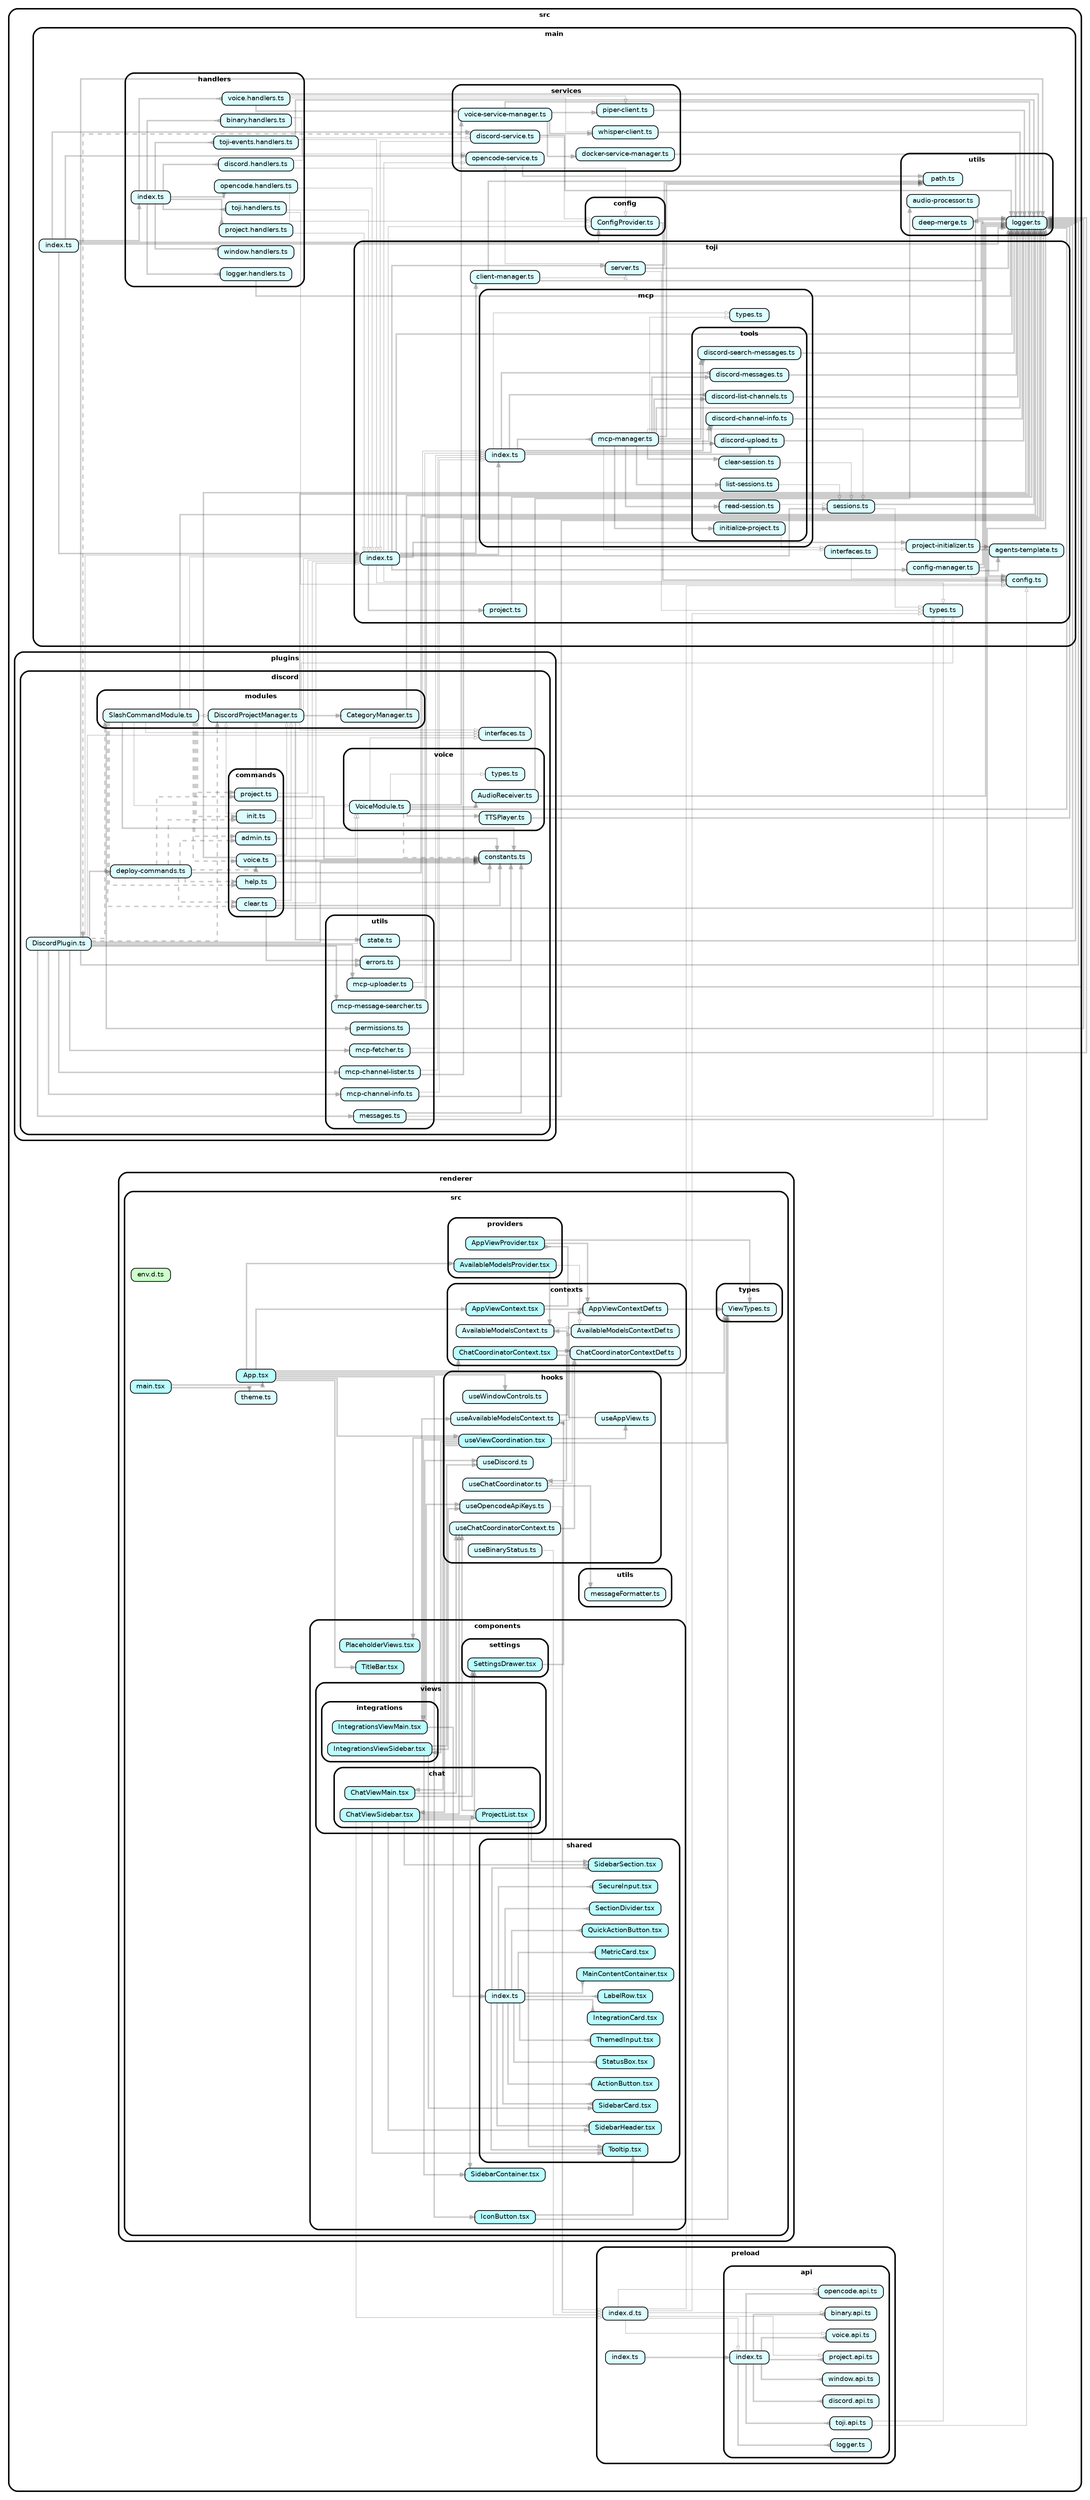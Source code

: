 strict digraph "dependency-cruiser output"{
    rankdir="LR" splines="ortho" overlap="false" nodesep="0.16" ranksep="0.18" fontname="Helvetica-bold" fontsize="9" style="rounded,bold,filled" fillcolor="#ffffff" compound="true"
    node [shape="box" style="rounded, filled" height="0.2" color="black" fillcolor="#ffffcc" fontcolor="black" fontname="Helvetica" fontsize="9"]
    edge [arrowhead="normal" arrowsize="0.6" penwidth="2.0" color="#00000033" fontname="Helvetica" fontsize="9"]

    subgraph "cluster_src" {label="src" subgraph "cluster_src/main" {label="main" subgraph "cluster_src/main/config" {label="config" "src/main/config/ConfigProvider.ts" [label=<ConfigProvider.ts> tooltip="ConfigProvider.ts" URL="src/main/config/ConfigProvider.ts" fillcolor="#ddfeff"] } } }
    "src/main/config/ConfigProvider.ts" -> "src/main/toji/config.ts"
    subgraph "cluster_src" {label="src" subgraph "cluster_src/main" {label="main" subgraph "cluster_src/main/handlers" {label="handlers" "src/main/handlers/binary.handlers.ts" [label=<binary.handlers.ts> tooltip="binary.handlers.ts" URL="src/main/handlers/binary.handlers.ts" fillcolor="#ddfeff"] } } }
    "src/main/handlers/binary.handlers.ts" -> "src/main/services/opencode-service.ts" [arrowhead="onormal" penwidth="1.0"]
    subgraph "cluster_src" {label="src" subgraph "cluster_src/main" {label="main" subgraph "cluster_src/main/handlers" {label="handlers" "src/main/handlers/discord.handlers.ts" [label=<discord.handlers.ts> tooltip="discord.handlers.ts" URL="src/main/handlers/discord.handlers.ts" fillcolor="#ddfeff"] } } }
    "src/main/handlers/discord.handlers.ts" -> "src/main/config/ConfigProvider.ts" [arrowhead="onormal" penwidth="1.0"]
    "src/main/handlers/discord.handlers.ts" -> "src/main/services/discord-service.ts" [arrowhead="onormal" penwidth="1.0"]
    subgraph "cluster_src" {label="src" subgraph "cluster_src/main" {label="main" subgraph "cluster_src/main/handlers" {label="handlers" "src/main/handlers/index.ts" [label=<index.ts> tooltip="index.ts" URL="src/main/handlers/index.ts" fillcolor="#ddfeff"] } } }
    "src/main/handlers/index.ts" -> "src/main/handlers/binary.handlers.ts" [arrowhead="inv"]
    "src/main/handlers/index.ts" -> "src/main/handlers/discord.handlers.ts" [arrowhead="inv"]
    "src/main/handlers/index.ts" -> "src/main/handlers/logger.handlers.ts" [arrowhead="inv"]
    "src/main/handlers/index.ts" -> "src/main/handlers/opencode.handlers.ts" [arrowhead="inv"]
    "src/main/handlers/index.ts" -> "src/main/handlers/project.handlers.ts" [arrowhead="inv"]
    "src/main/handlers/index.ts" -> "src/main/handlers/toji-events.handlers.ts" [arrowhead="inv"]
    "src/main/handlers/index.ts" -> "src/main/handlers/toji.handlers.ts" [arrowhead="inv"]
    "src/main/handlers/index.ts" -> "src/main/handlers/voice.handlers.ts" [arrowhead="inv"]
    "src/main/handlers/index.ts" -> "src/main/handlers/window.handlers.ts" [arrowhead="inv"]
    subgraph "cluster_src" {label="src" subgraph "cluster_src/main" {label="main" subgraph "cluster_src/main/handlers" {label="handlers" "src/main/handlers/logger.handlers.ts" [label=<logger.handlers.ts> tooltip="logger.handlers.ts" URL="src/main/handlers/logger.handlers.ts" fillcolor="#ddfeff"] } } }
    "src/main/handlers/logger.handlers.ts" -> "src/main/utils/logger.ts"
    subgraph "cluster_src" {label="src" subgraph "cluster_src/main" {label="main" subgraph "cluster_src/main/handlers" {label="handlers" "src/main/handlers/opencode.handlers.ts" [label=<opencode.handlers.ts> tooltip="opencode.handlers.ts" URL="src/main/handlers/opencode.handlers.ts" fillcolor="#ddfeff"] } } }
    "src/main/handlers/opencode.handlers.ts" -> "src/main/config/ConfigProvider.ts" [arrowhead="onormal" penwidth="1.0"]
    "src/main/handlers/opencode.handlers.ts" -> "src/main/toji/index.ts" [arrowhead="onormal" penwidth="1.0"]
    subgraph "cluster_src" {label="src" subgraph "cluster_src/main" {label="main" subgraph "cluster_src/main/handlers" {label="handlers" "src/main/handlers/project.handlers.ts" [label=<project.handlers.ts> tooltip="project.handlers.ts" URL="src/main/handlers/project.handlers.ts" fillcolor="#ddfeff"] } } }
    "src/main/handlers/project.handlers.ts" -> "src/main/toji/index.ts" [arrowhead="onormal" penwidth="1.0"]
    subgraph "cluster_src" {label="src" subgraph "cluster_src/main" {label="main" subgraph "cluster_src/main/handlers" {label="handlers" "src/main/handlers/toji-events.handlers.ts" [label=<toji-events.handlers.ts> tooltip="toji-events.handlers.ts" URL="src/main/handlers/toji-events.handlers.ts" fillcolor="#ddfeff"] } } }
    "src/main/handlers/toji-events.handlers.ts" -> "src/main/toji/index.ts" [arrowhead="onormal" penwidth="1.0"]
    "src/main/handlers/toji-events.handlers.ts" -> "src/main/utils/logger.ts"
    subgraph "cluster_src" {label="src" subgraph "cluster_src/main" {label="main" subgraph "cluster_src/main/handlers" {label="handlers" "src/main/handlers/toji.handlers.ts" [label=<toji.handlers.ts> tooltip="toji.handlers.ts" URL="src/main/handlers/toji.handlers.ts" fillcolor="#ddfeff"] } } }
    "src/main/handlers/toji.handlers.ts" -> "src/main/toji/index.ts" [arrowhead="onormal" penwidth="1.0"]
    "src/main/handlers/toji.handlers.ts" -> "src/main/toji/config.ts" [arrowhead="onormal" penwidth="1.0"]
    subgraph "cluster_src" {label="src" subgraph "cluster_src/main" {label="main" subgraph "cluster_src/main/handlers" {label="handlers" "src/main/handlers/voice.handlers.ts" [label=<voice.handlers.ts> tooltip="voice.handlers.ts" URL="src/main/handlers/voice.handlers.ts" fillcolor="#ddfeff"] } } }
    "src/main/handlers/voice.handlers.ts" -> "src/main/services/piper-client.ts" [arrowhead="onormal" penwidth="1.0"]
    "src/main/handlers/voice.handlers.ts" -> "src/main/services/voice-service-manager.ts"
    "src/main/handlers/voice.handlers.ts" -> "src/main/services/whisper-client.ts" [arrowhead="onormal" penwidth="1.0"]
    "src/main/handlers/voice.handlers.ts" -> "src/main/utils/logger.ts"
    subgraph "cluster_src" {label="src" subgraph "cluster_src/main" {label="main" subgraph "cluster_src/main/handlers" {label="handlers" "src/main/handlers/window.handlers.ts" [label=<window.handlers.ts> tooltip="window.handlers.ts" URL="src/main/handlers/window.handlers.ts" fillcolor="#ddfeff"] } } }
    subgraph "cluster_src" {label="src" subgraph "cluster_src/main" {label="main" "src/main/index.ts" [label=<index.ts> tooltip="index.ts" URL="src/main/index.ts" fillcolor="#ddfeff"] } }
    "src/main/index.ts" -> "src/main/config/ConfigProvider.ts"
    "src/main/index.ts" -> "src/main/handlers/index.ts"
    "src/main/index.ts" -> "src/main/services/discord-service.ts"
    "src/main/index.ts" -> "src/main/services/opencode-service.ts"
    "src/main/index.ts" -> "src/main/toji/index.ts"
    "src/main/index.ts" -> "src/main/utils/logger.ts"
    subgraph "cluster_src" {label="src" subgraph "cluster_src/main" {label="main" subgraph "cluster_src/main/services" {label="services" "src/main/services/discord-service.ts" [label=<discord-service.ts> tooltip="discord-service.ts" URL="src/main/services/discord-service.ts" fillcolor="#ddfeff"] } } }
    "src/main/services/discord-service.ts" -> "src/plugins/discord/DiscordPlugin.ts" [style="dashed"]
    "src/main/services/discord-service.ts" -> "src/main/config/ConfigProvider.ts" [arrowhead="onormal" penwidth="1.0"]
    "src/main/services/discord-service.ts" -> "src/main/toji/index.ts" [arrowhead="onormal" penwidth="1.0"]
    "src/main/services/discord-service.ts" -> "src/main/utils/logger.ts"
    subgraph "cluster_src" {label="src" subgraph "cluster_src/main" {label="main" subgraph "cluster_src/main/services" {label="services" "src/main/services/docker-service-manager.ts" [label=<docker-service-manager.ts> tooltip="docker-service-manager.ts" URL="src/main/services/docker-service-manager.ts" fillcolor="#ddfeff"] } } }
    "src/main/services/docker-service-manager.ts" -> "src/main/utils/logger.ts"
    subgraph "cluster_src" {label="src" subgraph "cluster_src/main" {label="main" subgraph "cluster_src/main/services" {label="services" "src/main/services/opencode-service.ts" [label=<opencode-service.ts> tooltip="opencode-service.ts" URL="src/main/services/opencode-service.ts" fillcolor="#ddfeff"] } } }
    "src/main/services/opencode-service.ts" -> "src/main/utils/path.ts"
    subgraph "cluster_src" {label="src" subgraph "cluster_src/main" {label="main" subgraph "cluster_src/main/services" {label="services" "src/main/services/piper-client.ts" [label=<piper-client.ts> tooltip="piper-client.ts" URL="src/main/services/piper-client.ts" fillcolor="#ddfeff"] } } }
    "src/main/services/piper-client.ts" -> "src/main/utils/logger.ts"
    subgraph "cluster_src" {label="src" subgraph "cluster_src/main" {label="main" subgraph "cluster_src/main/services" {label="services" "src/main/services/voice-service-manager.ts" [label=<voice-service-manager.ts> tooltip="voice-service-manager.ts" URL="src/main/services/voice-service-manager.ts" fillcolor="#ddfeff"] } } }
    "src/main/services/voice-service-manager.ts" -> "src/main/utils/logger.ts"
    "src/main/services/voice-service-manager.ts" -> "src/main/services/docker-service-manager.ts"
    "src/main/services/voice-service-manager.ts" -> "src/main/services/piper-client.ts"
    "src/main/services/voice-service-manager.ts" -> "src/main/services/whisper-client.ts"
    subgraph "cluster_src" {label="src" subgraph "cluster_src/main" {label="main" subgraph "cluster_src/main/services" {label="services" "src/main/services/whisper-client.ts" [label=<whisper-client.ts> tooltip="whisper-client.ts" URL="src/main/services/whisper-client.ts" fillcolor="#ddfeff"] } } }
    "src/main/services/whisper-client.ts" -> "src/main/utils/logger.ts"
    subgraph "cluster_src" {label="src" subgraph "cluster_src/main" {label="main" subgraph "cluster_src/main/toji" {label="toji" "src/main/toji/agents-template.ts" [label=<agents-template.ts> tooltip="agents-template.ts" URL="src/main/toji/agents-template.ts" fillcolor="#ddfeff"] } } }
    subgraph "cluster_src" {label="src" subgraph "cluster_src/main" {label="main" subgraph "cluster_src/main/toji" {label="toji" "src/main/toji/client-manager.ts" [label=<client-manager.ts> tooltip="client-manager.ts" URL="src/main/toji/client-manager.ts" fillcolor="#ddfeff"] } } }
    "src/main/toji/client-manager.ts" -> "src/main/utils/logger.ts"
    "src/main/toji/client-manager.ts" -> "src/main/utils/path.ts"
    "src/main/toji/client-manager.ts" -> "src/main/toji/server.ts" [arrowhead="onormal" penwidth="1.0"]
    subgraph "cluster_src" {label="src" subgraph "cluster_src/main" {label="main" subgraph "cluster_src/main/toji" {label="toji" "src/main/toji/config-manager.ts" [label=<config-manager.ts> tooltip="config-manager.ts" URL="src/main/toji/config-manager.ts" fillcolor="#ddfeff"] } } }
    "src/main/toji/config-manager.ts" -> "src/main/utils/deep-merge.ts"
    "src/main/toji/config-manager.ts" -> "src/main/utils/logger.ts"
    "src/main/toji/config-manager.ts" -> "src/main/toji/agents-template.ts"
    "src/main/toji/config-manager.ts" -> "src/main/toji/config.ts" [arrowhead="onormal" penwidth="1.0"]
    subgraph "cluster_src" {label="src" subgraph "cluster_src/main" {label="main" subgraph "cluster_src/main/toji" {label="toji" "src/main/toji/config.ts" [label=<config.ts> tooltip="config.ts" URL="src/main/toji/config.ts" fillcolor="#ddfeff"] } } }
    subgraph "cluster_src" {label="src" subgraph "cluster_src/main" {label="main" subgraph "cluster_src/main/toji" {label="toji" "src/main/toji/index.ts" [label=<index.ts> tooltip="index.ts" URL="src/main/toji/index.ts" fillcolor="#ddfeff"] } } }
    "src/main/toji/index.ts" -> "src/main/config/ConfigProvider.ts" [arrowhead="onormal" penwidth="1.0"]
    "src/main/toji/index.ts" -> "src/main/services/opencode-service.ts" [arrowhead="onormal" penwidth="1.0"]
    "src/main/toji/index.ts" -> "src/main/utils/logger.ts"
    "src/main/toji/index.ts" -> "src/main/toji/client-manager.ts"
    "src/main/toji/index.ts" -> "src/main/toji/config.ts" [arrowhead="onormal" penwidth="1.0"]
    "src/main/toji/index.ts" -> "src/main/toji/config-manager.ts"
    "src/main/toji/index.ts" -> "src/main/toji/mcp/index.ts"
    "src/main/toji/index.ts" -> "src/main/toji/project.ts"
    "src/main/toji/index.ts" -> "src/main/toji/project-initializer.ts"
    "src/main/toji/index.ts" -> "src/main/toji/server.ts"
    "src/main/toji/index.ts" -> "src/main/toji/sessions.ts"
    "src/main/toji/index.ts" -> "src/main/toji/types.ts" [arrowhead="onormal" penwidth="1.0"]
    subgraph "cluster_src" {label="src" subgraph "cluster_src/main" {label="main" subgraph "cluster_src/main/toji" {label="toji" "src/main/toji/interfaces.ts" [label=<interfaces.ts> tooltip="interfaces.ts" URL="src/main/toji/interfaces.ts" fillcolor="#ddfeff"] } } }
    "src/main/toji/interfaces.ts" -> "src/main/toji/config.ts" [arrowhead="onormal" penwidth="1.0"]
    "src/main/toji/interfaces.ts" -> "src/main/toji/project-initializer.ts" [arrowhead="onormal" penwidth="1.0"]
    subgraph "cluster_src" {label="src" subgraph "cluster_src/main" {label="main" subgraph "cluster_src/main/toji" {label="toji" subgraph "cluster_src/main/toji/mcp" {label="mcp" "src/main/toji/mcp/index.ts" [label=<index.ts> tooltip="index.ts" URL="src/main/toji/mcp/index.ts" fillcolor="#ddfeff"] } } } }
    "src/main/toji/mcp/index.ts" -> "src/main/toji/mcp/mcp-manager.ts" [arrowhead="inv"]
    "src/main/toji/mcp/index.ts" -> "src/main/toji/mcp/tools/discord-channel-info.ts" [arrowhead="inv"]
    "src/main/toji/mcp/index.ts" -> "src/main/toji/mcp/tools/discord-list-channels.ts" [arrowhead="inv"]
    "src/main/toji/mcp/index.ts" -> "src/main/toji/mcp/tools/discord-messages.ts" [arrowhead="inv"]
    "src/main/toji/mcp/index.ts" -> "src/main/toji/mcp/tools/discord-search-messages.ts" [arrowhead="inv"]
    "src/main/toji/mcp/index.ts" -> "src/main/toji/mcp/tools/discord-upload.ts" [arrowhead="inv"]
    "src/main/toji/mcp/index.ts" -> "src/main/toji/mcp/types.ts" [arrowhead="onormal" penwidth="1.0"]
    subgraph "cluster_src" {label="src" subgraph "cluster_src/main" {label="main" subgraph "cluster_src/main/toji" {label="toji" subgraph "cluster_src/main/toji/mcp" {label="mcp" "src/main/toji/mcp/mcp-manager.ts" [label=<mcp-manager.ts> tooltip="mcp-manager.ts" URL="src/main/toji/mcp/mcp-manager.ts" fillcolor="#ddfeff"] } } } }
    "src/main/toji/mcp/mcp-manager.ts" -> "src/main/utils/logger.ts"
    "src/main/toji/mcp/mcp-manager.ts" -> "src/main/utils/path.ts"
    "src/main/toji/mcp/mcp-manager.ts" -> "src/main/toji/interfaces.ts" [arrowhead="onormal" penwidth="1.0"]
    "src/main/toji/mcp/mcp-manager.ts" -> "src/main/toji/sessions.ts" [arrowhead="onormal" penwidth="1.0"]
    "src/main/toji/mcp/mcp-manager.ts" -> "src/main/toji/mcp/tools/clear-session.ts"
    "src/main/toji/mcp/mcp-manager.ts" -> "src/main/toji/mcp/tools/discord-channel-info.ts"
    "src/main/toji/mcp/mcp-manager.ts" -> "src/main/toji/mcp/tools/discord-list-channels.ts"
    "src/main/toji/mcp/mcp-manager.ts" -> "src/main/toji/mcp/tools/discord-messages.ts"
    "src/main/toji/mcp/mcp-manager.ts" -> "src/main/toji/mcp/tools/discord-search-messages.ts"
    "src/main/toji/mcp/mcp-manager.ts" -> "src/main/toji/mcp/tools/discord-upload.ts"
    "src/main/toji/mcp/mcp-manager.ts" -> "src/main/toji/mcp/tools/initialize-project.ts"
    "src/main/toji/mcp/mcp-manager.ts" -> "src/main/toji/mcp/tools/list-sessions.ts"
    "src/main/toji/mcp/mcp-manager.ts" -> "src/main/toji/mcp/tools/read-session.ts"
    "src/main/toji/mcp/mcp-manager.ts" -> "src/main/toji/mcp/types.ts" [arrowhead="onormal" penwidth="1.0"]
    subgraph "cluster_src" {label="src" subgraph "cluster_src/main" {label="main" subgraph "cluster_src/main/toji" {label="toji" subgraph "cluster_src/main/toji/mcp" {label="mcp" subgraph "cluster_src/main/toji/mcp/tools" {label="tools" "src/main/toji/mcp/tools/clear-session.ts" [label=<clear-session.ts> tooltip="clear-session.ts" URL="src/main/toji/mcp/tools/clear-session.ts" fillcolor="#ddfeff"] } } } } }
    "src/main/toji/mcp/tools/clear-session.ts" -> "src/main/toji/sessions.ts" [arrowhead="onormal" penwidth="1.0"]
    subgraph "cluster_src" {label="src" subgraph "cluster_src/main" {label="main" subgraph "cluster_src/main/toji" {label="toji" subgraph "cluster_src/main/toji/mcp" {label="mcp" subgraph "cluster_src/main/toji/mcp/tools" {label="tools" "src/main/toji/mcp/tools/discord-channel-info.ts" [label=<discord-channel-info.ts> tooltip="discord-channel-info.ts" URL="src/main/toji/mcp/tools/discord-channel-info.ts" fillcolor="#ddfeff"] } } } } }
    "src/main/toji/mcp/tools/discord-channel-info.ts" -> "src/main/utils/logger.ts"
    subgraph "cluster_src" {label="src" subgraph "cluster_src/main" {label="main" subgraph "cluster_src/main/toji" {label="toji" subgraph "cluster_src/main/toji/mcp" {label="mcp" subgraph "cluster_src/main/toji/mcp/tools" {label="tools" "src/main/toji/mcp/tools/discord-list-channels.ts" [label=<discord-list-channels.ts> tooltip="discord-list-channels.ts" URL="src/main/toji/mcp/tools/discord-list-channels.ts" fillcolor="#ddfeff"] } } } } }
    "src/main/toji/mcp/tools/discord-list-channels.ts" -> "src/main/utils/logger.ts"
    subgraph "cluster_src" {label="src" subgraph "cluster_src/main" {label="main" subgraph "cluster_src/main/toji" {label="toji" subgraph "cluster_src/main/toji/mcp" {label="mcp" subgraph "cluster_src/main/toji/mcp/tools" {label="tools" "src/main/toji/mcp/tools/discord-messages.ts" [label=<discord-messages.ts> tooltip="discord-messages.ts" URL="src/main/toji/mcp/tools/discord-messages.ts" fillcolor="#ddfeff"] } } } } }
    "src/main/toji/mcp/tools/discord-messages.ts" -> "src/main/utils/logger.ts"
    subgraph "cluster_src" {label="src" subgraph "cluster_src/main" {label="main" subgraph "cluster_src/main/toji" {label="toji" subgraph "cluster_src/main/toji/mcp" {label="mcp" subgraph "cluster_src/main/toji/mcp/tools" {label="tools" "src/main/toji/mcp/tools/discord-search-messages.ts" [label=<discord-search-messages.ts> tooltip="discord-search-messages.ts" URL="src/main/toji/mcp/tools/discord-search-messages.ts" fillcolor="#ddfeff"] } } } } }
    "src/main/toji/mcp/tools/discord-search-messages.ts" -> "src/main/utils/logger.ts"
    subgraph "cluster_src" {label="src" subgraph "cluster_src/main" {label="main" subgraph "cluster_src/main/toji" {label="toji" subgraph "cluster_src/main/toji/mcp" {label="mcp" subgraph "cluster_src/main/toji/mcp/tools" {label="tools" "src/main/toji/mcp/tools/discord-upload.ts" [label=<discord-upload.ts> tooltip="discord-upload.ts" URL="src/main/toji/mcp/tools/discord-upload.ts" fillcolor="#ddfeff"] } } } } }
    "src/main/toji/mcp/tools/discord-upload.ts" -> "src/main/utils/logger.ts"
    subgraph "cluster_src" {label="src" subgraph "cluster_src/main" {label="main" subgraph "cluster_src/main/toji" {label="toji" subgraph "cluster_src/main/toji/mcp" {label="mcp" subgraph "cluster_src/main/toji/mcp/tools" {label="tools" "src/main/toji/mcp/tools/initialize-project.ts" [label=<initialize-project.ts> tooltip="initialize-project.ts" URL="src/main/toji/mcp/tools/initialize-project.ts" fillcolor="#ddfeff"] } } } } }
    "src/main/toji/mcp/tools/initialize-project.ts" -> "src/main/toji/interfaces.ts" [arrowhead="onormal" penwidth="1.0"]
    subgraph "cluster_src" {label="src" subgraph "cluster_src/main" {label="main" subgraph "cluster_src/main/toji" {label="toji" subgraph "cluster_src/main/toji/mcp" {label="mcp" subgraph "cluster_src/main/toji/mcp/tools" {label="tools" "src/main/toji/mcp/tools/list-sessions.ts" [label=<list-sessions.ts> tooltip="list-sessions.ts" URL="src/main/toji/mcp/tools/list-sessions.ts" fillcolor="#ddfeff"] } } } } }
    "src/main/toji/mcp/tools/list-sessions.ts" -> "src/main/toji/sessions.ts" [arrowhead="onormal" penwidth="1.0"]
    subgraph "cluster_src" {label="src" subgraph "cluster_src/main" {label="main" subgraph "cluster_src/main/toji" {label="toji" subgraph "cluster_src/main/toji/mcp" {label="mcp" subgraph "cluster_src/main/toji/mcp/tools" {label="tools" "src/main/toji/mcp/tools/read-session.ts" [label=<read-session.ts> tooltip="read-session.ts" URL="src/main/toji/mcp/tools/read-session.ts" fillcolor="#ddfeff"] } } } } }
    "src/main/toji/mcp/tools/read-session.ts" -> "src/main/toji/sessions.ts" [arrowhead="onormal" penwidth="1.0"]
    subgraph "cluster_src" {label="src" subgraph "cluster_src/main" {label="main" subgraph "cluster_src/main/toji" {label="toji" subgraph "cluster_src/main/toji/mcp" {label="mcp" "src/main/toji/mcp/types.ts" [label=<types.ts> tooltip="types.ts" URL="src/main/toji/mcp/types.ts" fillcolor="#ddfeff"] } } } }
    subgraph "cluster_src" {label="src" subgraph "cluster_src/main" {label="main" subgraph "cluster_src/main/toji" {label="toji" "src/main/toji/project-initializer.ts" [label=<project-initializer.ts> tooltip="project-initializer.ts" URL="src/main/toji/project-initializer.ts" fillcolor="#ddfeff"] } } }
    "src/main/toji/project-initializer.ts" -> "src/main/utils/logger.ts"
    "src/main/toji/project-initializer.ts" -> "src/main/toji/agents-template.ts"
    "src/main/toji/project-initializer.ts" -> "src/main/toji/config.ts"
    subgraph "cluster_src" {label="src" subgraph "cluster_src/main" {label="main" subgraph "cluster_src/main/toji" {label="toji" "src/main/toji/project.ts" [label=<project.ts> tooltip="project.ts" URL="src/main/toji/project.ts" fillcolor="#ddfeff"] } } }
    "src/main/toji/project.ts" -> "src/main/utils/logger.ts"
    subgraph "cluster_src" {label="src" subgraph "cluster_src/main" {label="main" subgraph "cluster_src/main/toji" {label="toji" "src/main/toji/server.ts" [label=<server.ts> tooltip="server.ts" URL="src/main/toji/server.ts" fillcolor="#ddfeff"] } } }
    "src/main/toji/server.ts" -> "src/main/services/opencode-service.ts" [arrowhead="onormal" penwidth="1.0"]
    "src/main/toji/server.ts" -> "src/main/utils/logger.ts"
    "src/main/toji/server.ts" -> "src/main/utils/path.ts"
    "src/main/toji/server.ts" -> "src/main/toji/types.ts" [arrowhead="onormal" penwidth="1.0"]
    subgraph "cluster_src" {label="src" subgraph "cluster_src/main" {label="main" subgraph "cluster_src/main/toji" {label="toji" "src/main/toji/sessions.ts" [label=<sessions.ts> tooltip="sessions.ts" URL="src/main/toji/sessions.ts" fillcolor="#ddfeff"] } } }
    "src/main/toji/sessions.ts" -> "src/main/utils/logger.ts"
    "src/main/toji/sessions.ts" -> "src/main/toji/types.ts" [arrowhead="onormal" penwidth="1.0"]
    subgraph "cluster_src" {label="src" subgraph "cluster_src/main" {label="main" subgraph "cluster_src/main/toji" {label="toji" "src/main/toji/types.ts" [label=<types.ts> tooltip="types.ts" URL="src/main/toji/types.ts" fillcolor="#ddfeff"] } } }
    subgraph "cluster_src" {label="src" subgraph "cluster_src/main" {label="main" subgraph "cluster_src/main/utils" {label="utils" "src/main/utils/audio-processor.ts" [label=<audio-processor.ts> tooltip="audio-processor.ts" URL="src/main/utils/audio-processor.ts" fillcolor="#ddfeff"] } } }
    "src/main/utils/audio-processor.ts" -> "src/main/utils/logger.ts"
    subgraph "cluster_src" {label="src" subgraph "cluster_src/main" {label="main" subgraph "cluster_src/main/utils" {label="utils" "src/main/utils/deep-merge.ts" [label=<deep-merge.ts> tooltip="deep-merge.ts" URL="src/main/utils/deep-merge.ts" fillcolor="#ddfeff"] } } }
    subgraph "cluster_src" {label="src" subgraph "cluster_src/main" {label="main" subgraph "cluster_src/main/utils" {label="utils" "src/main/utils/logger.ts" [label=<logger.ts> tooltip="logger.ts" URL="src/main/utils/logger.ts" fillcolor="#ddfeff"] } } }
    subgraph "cluster_src" {label="src" subgraph "cluster_src/main" {label="main" subgraph "cluster_src/main/utils" {label="utils" "src/main/utils/path.ts" [label=<path.ts> tooltip="path.ts" URL="src/main/utils/path.ts" fillcolor="#ddfeff"] } } }
    subgraph "cluster_src" {label="src" subgraph "cluster_src/plugins" {label="plugins" subgraph "cluster_src/plugins/discord" {label="discord" "src/plugins/discord/DiscordPlugin.ts" [label=<DiscordPlugin.ts> tooltip="DiscordPlugin.ts" URL="src/plugins/discord/DiscordPlugin.ts" fillcolor="#ddfeff"] } } }
    "src/plugins/discord/DiscordPlugin.ts" -> "src/main/toji/index.ts" [arrowhead="onormal" penwidth="1.0"]
    "src/plugins/discord/DiscordPlugin.ts" -> "src/main/utils/logger.ts"
    "src/plugins/discord/DiscordPlugin.ts" -> "src/plugins/discord/constants.ts"
    "src/plugins/discord/DiscordPlugin.ts" -> "src/plugins/discord/deploy-commands.ts"
    "src/plugins/discord/DiscordPlugin.ts" -> "src/plugins/discord/interfaces.ts" [arrowhead="onormal" penwidth="1.0"]
    "src/plugins/discord/DiscordPlugin.ts" -> "src/plugins/discord/modules/DiscordProjectManager.ts" [style="dashed"]
    "src/plugins/discord/DiscordPlugin.ts" -> "src/plugins/discord/modules/SlashCommandModule.ts" [style="dashed"]
    "src/plugins/discord/DiscordPlugin.ts" -> "src/plugins/discord/utils/errors.ts"
    "src/plugins/discord/DiscordPlugin.ts" -> "src/plugins/discord/utils/mcp-channel-info.ts"
    "src/plugins/discord/DiscordPlugin.ts" -> "src/plugins/discord/utils/mcp-channel-lister.ts"
    "src/plugins/discord/DiscordPlugin.ts" -> "src/plugins/discord/utils/mcp-fetcher.ts"
    "src/plugins/discord/DiscordPlugin.ts" -> "src/plugins/discord/utils/mcp-message-searcher.ts"
    "src/plugins/discord/DiscordPlugin.ts" -> "src/plugins/discord/utils/mcp-uploader.ts"
    "src/plugins/discord/DiscordPlugin.ts" -> "src/plugins/discord/utils/messages.ts"
    "src/plugins/discord/DiscordPlugin.ts" -> "src/plugins/discord/voice/VoiceModule.ts" [arrowhead="onormal" penwidth="1.0"]
    subgraph "cluster_src" {label="src" subgraph "cluster_src/plugins" {label="plugins" subgraph "cluster_src/plugins/discord" {label="discord" subgraph "cluster_src/plugins/discord/commands" {label="commands" "src/plugins/discord/commands/admin.ts" [label=<admin.ts> tooltip="admin.ts" URL="src/plugins/discord/commands/admin.ts" fillcolor="#ddfeff"] } } } }
    "src/plugins/discord/commands/admin.ts" -> "src/plugins/discord/constants.ts"
    subgraph "cluster_src" {label="src" subgraph "cluster_src/plugins" {label="plugins" subgraph "cluster_src/plugins/discord" {label="discord" subgraph "cluster_src/plugins/discord/commands" {label="commands" "src/plugins/discord/commands/clear.ts" [label=<clear.ts> tooltip="clear.ts" URL="src/plugins/discord/commands/clear.ts" fillcolor="#ddfeff"] } } } }
    "src/plugins/discord/commands/clear.ts" -> "src/main/toji/index.ts" [arrowhead="onormal" penwidth="1.0"]
    "src/plugins/discord/commands/clear.ts" -> "src/main/utils/logger.ts"
    "src/plugins/discord/commands/clear.ts" -> "src/plugins/discord/constants.ts"
    "src/plugins/discord/commands/clear.ts" -> "src/plugins/discord/modules/DiscordProjectManager.ts" [arrowhead="onormal" penwidth="1.0"]
    "src/plugins/discord/commands/clear.ts" -> "src/plugins/discord/utils/errors.ts"
    subgraph "cluster_src" {label="src" subgraph "cluster_src/plugins" {label="plugins" subgraph "cluster_src/plugins/discord" {label="discord" subgraph "cluster_src/plugins/discord/commands" {label="commands" "src/plugins/discord/commands/help.ts" [label=<help.ts> tooltip="help.ts" URL="src/plugins/discord/commands/help.ts" fillcolor="#ddfeff"] } } } }
    "src/plugins/discord/commands/help.ts" -> "src/plugins/discord/constants.ts"
    subgraph "cluster_src" {label="src" subgraph "cluster_src/plugins" {label="plugins" subgraph "cluster_src/plugins/discord" {label="discord" subgraph "cluster_src/plugins/discord/commands" {label="commands" "src/plugins/discord/commands/init.ts" [label=<init.ts> tooltip="init.ts" URL="src/plugins/discord/commands/init.ts" fillcolor="#ddfeff"] } } } }
    "src/plugins/discord/commands/init.ts" -> "src/main/toji/index.ts" [arrowhead="onormal" penwidth="1.0"]
    "src/plugins/discord/commands/init.ts" -> "src/plugins/discord/constants.ts"
    "src/plugins/discord/commands/init.ts" -> "src/plugins/discord/modules/DiscordProjectManager.ts" [arrowhead="onormal" penwidth="1.0"]
    subgraph "cluster_src" {label="src" subgraph "cluster_src/plugins" {label="plugins" subgraph "cluster_src/plugins/discord" {label="discord" subgraph "cluster_src/plugins/discord/commands" {label="commands" "src/plugins/discord/commands/project.ts" [label=<project.ts> tooltip="project.ts" URL="src/plugins/discord/commands/project.ts" fillcolor="#ddfeff"] } } } }
    "src/plugins/discord/commands/project.ts" -> "src/main/toji/index.ts" [arrowhead="onormal" penwidth="1.0"]
    "src/plugins/discord/commands/project.ts" -> "src/plugins/discord/constants.ts"
    "src/plugins/discord/commands/project.ts" -> "src/plugins/discord/modules/DiscordProjectManager.ts" [arrowhead="onormal" penwidth="1.0"]
    subgraph "cluster_src" {label="src" subgraph "cluster_src/plugins" {label="plugins" subgraph "cluster_src/plugins/discord" {label="discord" subgraph "cluster_src/plugins/discord/commands" {label="commands" "src/plugins/discord/commands/voice.ts" [label=<voice.ts> tooltip="voice.ts" URL="src/plugins/discord/commands/voice.ts" fillcolor="#ddfeff"] } } } }
    "src/plugins/discord/commands/voice.ts" -> "src/main/utils/logger.ts"
    "src/plugins/discord/commands/voice.ts" -> "src/plugins/discord/constants.ts"
    "src/plugins/discord/commands/voice.ts" -> "src/plugins/discord/modules/DiscordProjectManager.ts" [arrowhead="onormal" penwidth="1.0"]
    "src/plugins/discord/commands/voice.ts" -> "src/plugins/discord/voice/VoiceModule.ts" [arrowhead="onormal" penwidth="1.0"]
    subgraph "cluster_src" {label="src" subgraph "cluster_src/plugins" {label="plugins" subgraph "cluster_src/plugins/discord" {label="discord" "src/plugins/discord/constants.ts" [label=<constants.ts> tooltip="constants.ts" URL="src/plugins/discord/constants.ts" fillcolor="#ddfeff"] } } }
    subgraph "cluster_src" {label="src" subgraph "cluster_src/plugins" {label="plugins" subgraph "cluster_src/plugins/discord" {label="discord" "src/plugins/discord/deploy-commands.ts" [label=<deploy-commands.ts> tooltip="deploy-commands.ts" URL="src/plugins/discord/deploy-commands.ts" fillcolor="#ddfeff"] } } }
    "src/plugins/discord/deploy-commands.ts" -> "src/main/utils/logger.ts"
    "src/plugins/discord/deploy-commands.ts" -> "src/plugins/discord/commands/admin.ts" [style="dashed"]
    "src/plugins/discord/deploy-commands.ts" -> "src/plugins/discord/commands/clear.ts" [style="dashed"]
    "src/plugins/discord/deploy-commands.ts" -> "src/plugins/discord/commands/help.ts" [style="dashed"]
    "src/plugins/discord/deploy-commands.ts" -> "src/plugins/discord/commands/init.ts" [style="dashed"]
    "src/plugins/discord/deploy-commands.ts" -> "src/plugins/discord/commands/project.ts" [style="dashed"]
    "src/plugins/discord/deploy-commands.ts" -> "src/plugins/discord/commands/voice.ts" [style="dashed"]
    subgraph "cluster_src" {label="src" subgraph "cluster_src/plugins" {label="plugins" subgraph "cluster_src/plugins/discord" {label="discord" "src/plugins/discord/interfaces.ts" [label=<interfaces.ts> tooltip="interfaces.ts" URL="src/plugins/discord/interfaces.ts" fillcolor="#ddfeff"] } } }
    subgraph "cluster_src" {label="src" subgraph "cluster_src/plugins" {label="plugins" subgraph "cluster_src/plugins/discord" {label="discord" subgraph "cluster_src/plugins/discord/modules" {label="modules" "src/plugins/discord/modules/CategoryManager.ts" [label=<CategoryManager.ts> tooltip="CategoryManager.ts" URL="src/plugins/discord/modules/CategoryManager.ts" fillcolor="#ddfeff"] } } } }
    "src/plugins/discord/modules/CategoryManager.ts" -> "src/main/utils/logger.ts"
    subgraph "cluster_src" {label="src" subgraph "cluster_src/plugins" {label="plugins" subgraph "cluster_src/plugins/discord" {label="discord" subgraph "cluster_src/plugins/discord/modules" {label="modules" "src/plugins/discord/modules/DiscordProjectManager.ts" [label=<DiscordProjectManager.ts> tooltip="DiscordProjectManager.ts" URL="src/plugins/discord/modules/DiscordProjectManager.ts" fillcolor="#ddfeff"] } } } }
    "src/plugins/discord/modules/DiscordProjectManager.ts" -> "src/main/toji/index.ts" [arrowhead="onormal" penwidth="1.0"]
    "src/plugins/discord/modules/DiscordProjectManager.ts" -> "src/main/toji/types.ts" [arrowhead="onormal" penwidth="1.0"]
    "src/plugins/discord/modules/DiscordProjectManager.ts" -> "src/main/utils/logger.ts"
    "src/plugins/discord/modules/DiscordProjectManager.ts" -> "src/plugins/discord/interfaces.ts" [arrowhead="onormal" penwidth="1.0"]
    "src/plugins/discord/modules/DiscordProjectManager.ts" -> "src/plugins/discord/utils/state.ts"
    "src/plugins/discord/modules/DiscordProjectManager.ts" -> "src/plugins/discord/modules/CategoryManager.ts"
    subgraph "cluster_src" {label="src" subgraph "cluster_src/plugins" {label="plugins" subgraph "cluster_src/plugins/discord" {label="discord" subgraph "cluster_src/plugins/discord/modules" {label="modules" "src/plugins/discord/modules/SlashCommandModule.ts" [label=<SlashCommandModule.ts> tooltip="SlashCommandModule.ts" URL="src/plugins/discord/modules/SlashCommandModule.ts" fillcolor="#ddfeff"] } } } }
    "src/plugins/discord/modules/SlashCommandModule.ts" -> "src/main/toji/index.ts" [arrowhead="onormal" penwidth="1.0"]
    "src/plugins/discord/modules/SlashCommandModule.ts" -> "src/main/utils/logger.ts"
    "src/plugins/discord/modules/SlashCommandModule.ts" -> "src/plugins/discord/commands/admin.ts" [style="dashed"]
    "src/plugins/discord/modules/SlashCommandModule.ts" -> "src/plugins/discord/commands/clear.ts" [style="dashed"]
    "src/plugins/discord/modules/SlashCommandModule.ts" -> "src/plugins/discord/commands/help.ts" [style="dashed"]
    "src/plugins/discord/modules/SlashCommandModule.ts" -> "src/plugins/discord/commands/init.ts" [style="dashed"]
    "src/plugins/discord/modules/SlashCommandModule.ts" -> "src/plugins/discord/commands/project.ts" [style="dashed"]
    "src/plugins/discord/modules/SlashCommandModule.ts" -> "src/plugins/discord/commands/voice.ts" [style="dashed"]
    "src/plugins/discord/modules/SlashCommandModule.ts" -> "src/plugins/discord/constants.ts"
    "src/plugins/discord/modules/SlashCommandModule.ts" -> "src/plugins/discord/interfaces.ts" [arrowhead="onormal" penwidth="1.0"]
    "src/plugins/discord/modules/SlashCommandModule.ts" -> "src/plugins/discord/utils/permissions.ts"
    "src/plugins/discord/modules/SlashCommandModule.ts" -> "src/plugins/discord/voice/VoiceModule.ts" [arrowhead="onormal" penwidth="1.0"]
    "src/plugins/discord/modules/SlashCommandModule.ts" -> "src/plugins/discord/modules/DiscordProjectManager.ts" [arrowhead="onormal" penwidth="1.0"]
    subgraph "cluster_src" {label="src" subgraph "cluster_src/plugins" {label="plugins" subgraph "cluster_src/plugins/discord" {label="discord" subgraph "cluster_src/plugins/discord/utils" {label="utils" "src/plugins/discord/utils/errors.ts" [label=<errors.ts> tooltip="errors.ts" URL="src/plugins/discord/utils/errors.ts" fillcolor="#ddfeff"] } } } }
    "src/plugins/discord/utils/errors.ts" -> "src/main/utils/logger.ts"
    "src/plugins/discord/utils/errors.ts" -> "src/plugins/discord/constants.ts"
    subgraph "cluster_src" {label="src" subgraph "cluster_src/plugins" {label="plugins" subgraph "cluster_src/plugins/discord" {label="discord" subgraph "cluster_src/plugins/discord/utils" {label="utils" "src/plugins/discord/utils/mcp-channel-info.ts" [label=<mcp-channel-info.ts> tooltip="mcp-channel-info.ts" URL="src/plugins/discord/utils/mcp-channel-info.ts" fillcolor="#ddfeff"] } } } }
    "src/plugins/discord/utils/mcp-channel-info.ts" -> "src/main/toji/mcp/index.ts" [arrowhead="onormal" penwidth="1.0"]
    "src/plugins/discord/utils/mcp-channel-info.ts" -> "src/main/utils/logger.ts"
    subgraph "cluster_src" {label="src" subgraph "cluster_src/plugins" {label="plugins" subgraph "cluster_src/plugins/discord" {label="discord" subgraph "cluster_src/plugins/discord/utils" {label="utils" "src/plugins/discord/utils/mcp-channel-lister.ts" [label=<mcp-channel-lister.ts> tooltip="mcp-channel-lister.ts" URL="src/plugins/discord/utils/mcp-channel-lister.ts" fillcolor="#ddfeff"] } } } }
    "src/plugins/discord/utils/mcp-channel-lister.ts" -> "src/main/toji/mcp/index.ts" [arrowhead="onormal" penwidth="1.0"]
    "src/plugins/discord/utils/mcp-channel-lister.ts" -> "src/main/utils/logger.ts"
    subgraph "cluster_src" {label="src" subgraph "cluster_src/plugins" {label="plugins" subgraph "cluster_src/plugins/discord" {label="discord" subgraph "cluster_src/plugins/discord/utils" {label="utils" "src/plugins/discord/utils/mcp-fetcher.ts" [label=<mcp-fetcher.ts> tooltip="mcp-fetcher.ts" URL="src/plugins/discord/utils/mcp-fetcher.ts" fillcolor="#ddfeff"] } } } }
    "src/plugins/discord/utils/mcp-fetcher.ts" -> "src/main/toji/mcp/index.ts" [arrowhead="onormal" penwidth="1.0"]
    "src/plugins/discord/utils/mcp-fetcher.ts" -> "src/main/utils/logger.ts"
    subgraph "cluster_src" {label="src" subgraph "cluster_src/plugins" {label="plugins" subgraph "cluster_src/plugins/discord" {label="discord" subgraph "cluster_src/plugins/discord/utils" {label="utils" "src/plugins/discord/utils/mcp-message-searcher.ts" [label=<mcp-message-searcher.ts> tooltip="mcp-message-searcher.ts" URL="src/plugins/discord/utils/mcp-message-searcher.ts" fillcolor="#ddfeff"] } } } }
    "src/plugins/discord/utils/mcp-message-searcher.ts" -> "src/main/toji/mcp/index.ts" [arrowhead="onormal" penwidth="1.0"]
    "src/plugins/discord/utils/mcp-message-searcher.ts" -> "src/main/utils/logger.ts"
    subgraph "cluster_src" {label="src" subgraph "cluster_src/plugins" {label="plugins" subgraph "cluster_src/plugins/discord" {label="discord" subgraph "cluster_src/plugins/discord/utils" {label="utils" "src/plugins/discord/utils/mcp-uploader.ts" [label=<mcp-uploader.ts> tooltip="mcp-uploader.ts" URL="src/plugins/discord/utils/mcp-uploader.ts" fillcolor="#ddfeff"] } } } }
    "src/plugins/discord/utils/mcp-uploader.ts" -> "src/main/toji/mcp/index.ts" [arrowhead="onormal" penwidth="1.0"]
    "src/plugins/discord/utils/mcp-uploader.ts" -> "src/main/utils/logger.ts"
    subgraph "cluster_src" {label="src" subgraph "cluster_src/plugins" {label="plugins" subgraph "cluster_src/plugins/discord" {label="discord" subgraph "cluster_src/plugins/discord/utils" {label="utils" "src/plugins/discord/utils/messages.ts" [label=<messages.ts> tooltip="messages.ts" URL="src/plugins/discord/utils/messages.ts" fillcolor="#ddfeff"] } } } }
    "src/plugins/discord/utils/messages.ts" -> "src/main/toji/types.ts" [arrowhead="onormal" penwidth="1.0"]
    "src/plugins/discord/utils/messages.ts" -> "src/main/utils/logger.ts"
    "src/plugins/discord/utils/messages.ts" -> "src/plugins/discord/constants.ts"
    subgraph "cluster_src" {label="src" subgraph "cluster_src/plugins" {label="plugins" subgraph "cluster_src/plugins/discord" {label="discord" subgraph "cluster_src/plugins/discord/utils" {label="utils" "src/plugins/discord/utils/permissions.ts" [label=<permissions.ts> tooltip="permissions.ts" URL="src/plugins/discord/utils/permissions.ts" fillcolor="#ddfeff"] } } } }
    "src/plugins/discord/utils/permissions.ts" -> "src/main/utils/logger.ts"
    subgraph "cluster_src" {label="src" subgraph "cluster_src/plugins" {label="plugins" subgraph "cluster_src/plugins/discord" {label="discord" subgraph "cluster_src/plugins/discord/utils" {label="utils" "src/plugins/discord/utils/state.ts" [label=<state.ts> tooltip="state.ts" URL="src/plugins/discord/utils/state.ts" fillcolor="#ddfeff"] } } } }
    "src/plugins/discord/utils/state.ts" -> "src/main/utils/logger.ts"
    subgraph "cluster_src" {label="src" subgraph "cluster_src/plugins" {label="plugins" subgraph "cluster_src/plugins/discord" {label="discord" subgraph "cluster_src/plugins/discord/voice" {label="voice" "src/plugins/discord/voice/AudioReceiver.ts" [label=<AudioReceiver.ts> tooltip="AudioReceiver.ts" URL="src/plugins/discord/voice/AudioReceiver.ts" fillcolor="#ddfeff"] } } } }
    "src/plugins/discord/voice/AudioReceiver.ts" -> "src/main/utils/audio-processor.ts"
    "src/plugins/discord/voice/AudioReceiver.ts" -> "src/main/utils/logger.ts"
    subgraph "cluster_src" {label="src" subgraph "cluster_src/plugins" {label="plugins" subgraph "cluster_src/plugins/discord" {label="discord" subgraph "cluster_src/plugins/discord/voice" {label="voice" "src/plugins/discord/voice/TTSPlayer.ts" [label=<TTSPlayer.ts> tooltip="TTSPlayer.ts" URL="src/plugins/discord/voice/TTSPlayer.ts" fillcolor="#ddfeff"] } } } }
    "src/plugins/discord/voice/TTSPlayer.ts" -> "src/main/utils/logger.ts"
    subgraph "cluster_src" {label="src" subgraph "cluster_src/plugins" {label="plugins" subgraph "cluster_src/plugins/discord" {label="discord" subgraph "cluster_src/plugins/discord/voice" {label="voice" "src/plugins/discord/voice/VoiceModule.ts" [label=<VoiceModule.ts> tooltip="VoiceModule.ts" URL="src/plugins/discord/voice/VoiceModule.ts" fillcolor="#ddfeff"] } } } }
    "src/plugins/discord/voice/VoiceModule.ts" -> "src/main/services/voice-service-manager.ts"
    "src/plugins/discord/voice/VoiceModule.ts" -> "src/main/utils/logger.ts"
    "src/plugins/discord/voice/VoiceModule.ts" -> "src/plugins/discord/constants.ts" [style="dashed"]
    "src/plugins/discord/voice/VoiceModule.ts" -> "src/plugins/discord/interfaces.ts" [arrowhead="onormal" penwidth="1.0"]
    "src/plugins/discord/voice/VoiceModule.ts" -> "src/plugins/discord/voice/AudioReceiver.ts"
    "src/plugins/discord/voice/VoiceModule.ts" -> "src/plugins/discord/voice/TTSPlayer.ts"
    "src/plugins/discord/voice/VoiceModule.ts" -> "src/plugins/discord/voice/types.ts" [arrowhead="onormal" penwidth="1.0"]
    subgraph "cluster_src" {label="src" subgraph "cluster_src/plugins" {label="plugins" subgraph "cluster_src/plugins/discord" {label="discord" subgraph "cluster_src/plugins/discord/voice" {label="voice" "src/plugins/discord/voice/types.ts" [label=<types.ts> tooltip="types.ts" URL="src/plugins/discord/voice/types.ts" fillcolor="#ddfeff"] } } } }
    subgraph "cluster_src" {label="src" subgraph "cluster_src/preload" {label="preload" subgraph "cluster_src/preload/api" {label="api" "src/preload/api/binary.api.ts" [label=<binary.api.ts> tooltip="binary.api.ts" URL="src/preload/api/binary.api.ts" fillcolor="#ddfeff"] } } }
    subgraph "cluster_src" {label="src" subgraph "cluster_src/preload" {label="preload" subgraph "cluster_src/preload/api" {label="api" "src/preload/api/discord.api.ts" [label=<discord.api.ts> tooltip="discord.api.ts" URL="src/preload/api/discord.api.ts" fillcolor="#ddfeff"] } } }
    subgraph "cluster_src" {label="src" subgraph "cluster_src/preload" {label="preload" subgraph "cluster_src/preload/api" {label="api" "src/preload/api/index.ts" [label=<index.ts> tooltip="index.ts" URL="src/preload/api/index.ts" fillcolor="#ddfeff"] } } }
    "src/preload/api/index.ts" -> "src/preload/api/binary.api.ts" [arrowhead="inv"]
    "src/preload/api/index.ts" -> "src/preload/api/discord.api.ts" [arrowhead="inv"]
    "src/preload/api/index.ts" -> "src/preload/api/logger.ts" [arrowhead="inv"]
    "src/preload/api/index.ts" -> "src/preload/api/opencode.api.ts" [arrowhead="inv"]
    "src/preload/api/index.ts" -> "src/preload/api/project.api.ts" [arrowhead="inv"]
    "src/preload/api/index.ts" -> "src/preload/api/toji.api.ts" [arrowhead="inv"]
    "src/preload/api/index.ts" -> "src/preload/api/voice.api.ts" [arrowhead="inv"]
    "src/preload/api/index.ts" -> "src/preload/api/window.api.ts" [arrowhead="inv"]
    subgraph "cluster_src" {label="src" subgraph "cluster_src/preload" {label="preload" subgraph "cluster_src/preload/api" {label="api" "src/preload/api/logger.ts" [label=<logger.ts> tooltip="logger.ts" URL="src/preload/api/logger.ts" fillcolor="#ddfeff"] } } }
    subgraph "cluster_src" {label="src" subgraph "cluster_src/preload" {label="preload" subgraph "cluster_src/preload/api" {label="api" "src/preload/api/opencode.api.ts" [label=<opencode.api.ts> tooltip="opencode.api.ts" URL="src/preload/api/opencode.api.ts" fillcolor="#ddfeff"] } } }
    subgraph "cluster_src" {label="src" subgraph "cluster_src/preload" {label="preload" subgraph "cluster_src/preload/api" {label="api" "src/preload/api/project.api.ts" [label=<project.api.ts> tooltip="project.api.ts" URL="src/preload/api/project.api.ts" fillcolor="#ddfeff"] } } }
    subgraph "cluster_src" {label="src" subgraph "cluster_src/preload" {label="preload" subgraph "cluster_src/preload/api" {label="api" "src/preload/api/toji.api.ts" [label=<toji.api.ts> tooltip="toji.api.ts" URL="src/preload/api/toji.api.ts" fillcolor="#ddfeff"] } } }
    "src/preload/api/toji.api.ts" -> "src/main/toji/config.ts" [arrowhead="onormal" penwidth="1.0"]
    "src/preload/api/toji.api.ts" -> "src/main/toji/types.ts" [arrowhead="onormal" penwidth="1.0"]
    subgraph "cluster_src" {label="src" subgraph "cluster_src/preload" {label="preload" subgraph "cluster_src/preload/api" {label="api" "src/preload/api/voice.api.ts" [label=<voice.api.ts> tooltip="voice.api.ts" URL="src/preload/api/voice.api.ts" fillcolor="#ddfeff"] } } }
    subgraph "cluster_src" {label="src" subgraph "cluster_src/preload" {label="preload" subgraph "cluster_src/preload/api" {label="api" "src/preload/api/window.api.ts" [label=<window.api.ts> tooltip="window.api.ts" URL="src/preload/api/window.api.ts" fillcolor="#ddfeff"] } } }
    subgraph "cluster_src" {label="src" subgraph "cluster_src/preload" {label="preload" "src/preload/index.d.ts" [label=<index.d.ts> tooltip="index.d.ts" URL="src/preload/index.d.ts" fillcolor="#ddfeff"] } }
    "src/preload/index.d.ts" -> "src/main/toji/config.ts" [arrowhead="onormal" penwidth="1.0"]
    "src/preload/index.d.ts" -> "src/main/toji/types.ts" [arrowhead="onormal" penwidth="1.0"]
    "src/preload/index.d.ts" -> "src/preload/api/index.ts" [arrowhead="onormal" penwidth="1.0"]
    "src/preload/index.d.ts" -> "src/preload/api/binary.api.ts" [arrowhead="onormal" penwidth="1.0"]
    "src/preload/index.d.ts" -> "src/preload/api/opencode.api.ts" [arrowhead="onormal" penwidth="1.0"]
    "src/preload/index.d.ts" -> "src/preload/api/project.api.ts" [arrowhead="onormal" penwidth="1.0"]
    "src/preload/index.d.ts" -> "src/preload/api/voice.api.ts" [arrowhead="onormal" penwidth="1.0"]
    subgraph "cluster_src" {label="src" subgraph "cluster_src/preload" {label="preload" "src/preload/index.ts" [label=<index.ts> tooltip="index.ts" URL="src/preload/index.ts" fillcolor="#ddfeff"] } }
    "src/preload/index.ts" -> "src/preload/api/index.ts"
    subgraph "cluster_src" {label="src" subgraph "cluster_src/renderer" {label="renderer" subgraph "cluster_src/renderer/src" {label="src" "src/renderer/src/App.tsx" [label=<App.tsx> tooltip="App.tsx" URL="src/renderer/src/App.tsx" fillcolor="#bbfeff"] } } }
    "src/renderer/src/App.tsx" -> "src/renderer/src/components/IconButton.tsx"
    "src/renderer/src/App.tsx" -> "src/renderer/src/components/TitleBar.tsx"
    "src/renderer/src/App.tsx" -> "src/renderer/src/contexts/AppViewContext.tsx"
    "src/renderer/src/App.tsx" -> "src/renderer/src/contexts/ChatCoordinatorContext.tsx"
    "src/renderer/src/App.tsx" -> "src/renderer/src/hooks/useViewCoordination.tsx"
    "src/renderer/src/App.tsx" -> "src/renderer/src/hooks/useWindowControls.ts"
    "src/renderer/src/App.tsx" -> "src/renderer/src/providers/AvailableModelsProvider.tsx"
    "src/renderer/src/App.tsx" -> "src/renderer/src/types/ViewTypes.ts"
    subgraph "cluster_src" {label="src" subgraph "cluster_src/renderer" {label="renderer" subgraph "cluster_src/renderer/src" {label="src" subgraph "cluster_src/renderer/src/components" {label="components" "src/renderer/src/components/IconButton.tsx" [label=<IconButton.tsx> tooltip="IconButton.tsx" URL="src/renderer/src/components/IconButton.tsx" fillcolor="#bbfeff"] } } } }
    "src/renderer/src/components/IconButton.tsx" -> "src/renderer/src/types/ViewTypes.ts"
    "src/renderer/src/components/IconButton.tsx" -> "src/renderer/src/components/shared/Tooltip.tsx"
    subgraph "cluster_src" {label="src" subgraph "cluster_src/renderer" {label="renderer" subgraph "cluster_src/renderer/src" {label="src" subgraph "cluster_src/renderer/src/components" {label="components" "src/renderer/src/components/PlaceholderViews.tsx" [label=<PlaceholderViews.tsx> tooltip="PlaceholderViews.tsx" URL="src/renderer/src/components/PlaceholderViews.tsx" fillcolor="#bbfeff"] } } } }
    subgraph "cluster_src" {label="src" subgraph "cluster_src/renderer" {label="renderer" subgraph "cluster_src/renderer/src" {label="src" subgraph "cluster_src/renderer/src/components" {label="components" "src/renderer/src/components/SidebarContainer.tsx" [label=<SidebarContainer.tsx> tooltip="SidebarContainer.tsx" URL="src/renderer/src/components/SidebarContainer.tsx" fillcolor="#bbfeff"] } } } }
    subgraph "cluster_src" {label="src" subgraph "cluster_src/renderer" {label="renderer" subgraph "cluster_src/renderer/src" {label="src" subgraph "cluster_src/renderer/src/components" {label="components" "src/renderer/src/components/TitleBar.tsx" [label=<TitleBar.tsx> tooltip="TitleBar.tsx" URL="src/renderer/src/components/TitleBar.tsx" fillcolor="#bbfeff"] } } } }
    subgraph "cluster_src" {label="src" subgraph "cluster_src/renderer" {label="renderer" subgraph "cluster_src/renderer/src" {label="src" subgraph "cluster_src/renderer/src/components" {label="components" subgraph "cluster_src/renderer/src/components/settings" {label="settings" "src/renderer/src/components/settings/SettingsDrawer.tsx" [label=<SettingsDrawer.tsx> tooltip="SettingsDrawer.tsx" URL="src/renderer/src/components/settings/SettingsDrawer.tsx" fillcolor="#bbfeff"] } } } } }
    "src/renderer/src/components/settings/SettingsDrawer.tsx" -> "src/renderer/src/hooks/useAvailableModelsContext.ts"
    subgraph "cluster_src" {label="src" subgraph "cluster_src/renderer" {label="renderer" subgraph "cluster_src/renderer/src" {label="src" subgraph "cluster_src/renderer/src/components" {label="components" subgraph "cluster_src/renderer/src/components/shared" {label="shared" "src/renderer/src/components/shared/ActionButton.tsx" [label=<ActionButton.tsx> tooltip="ActionButton.tsx" URL="src/renderer/src/components/shared/ActionButton.tsx" fillcolor="#bbfeff"] } } } } }
    subgraph "cluster_src" {label="src" subgraph "cluster_src/renderer" {label="renderer" subgraph "cluster_src/renderer/src" {label="src" subgraph "cluster_src/renderer/src/components" {label="components" subgraph "cluster_src/renderer/src/components/shared" {label="shared" "src/renderer/src/components/shared/IntegrationCard.tsx" [label=<IntegrationCard.tsx> tooltip="IntegrationCard.tsx" URL="src/renderer/src/components/shared/IntegrationCard.tsx" fillcolor="#bbfeff"] } } } } }
    subgraph "cluster_src" {label="src" subgraph "cluster_src/renderer" {label="renderer" subgraph "cluster_src/renderer/src" {label="src" subgraph "cluster_src/renderer/src/components" {label="components" subgraph "cluster_src/renderer/src/components/shared" {label="shared" "src/renderer/src/components/shared/LabelRow.tsx" [label=<LabelRow.tsx> tooltip="LabelRow.tsx" URL="src/renderer/src/components/shared/LabelRow.tsx" fillcolor="#bbfeff"] } } } } }
    subgraph "cluster_src" {label="src" subgraph "cluster_src/renderer" {label="renderer" subgraph "cluster_src/renderer/src" {label="src" subgraph "cluster_src/renderer/src/components" {label="components" subgraph "cluster_src/renderer/src/components/shared" {label="shared" "src/renderer/src/components/shared/MainContentContainer.tsx" [label=<MainContentContainer.tsx> tooltip="MainContentContainer.tsx" URL="src/renderer/src/components/shared/MainContentContainer.tsx" fillcolor="#bbfeff"] } } } } }
    subgraph "cluster_src" {label="src" subgraph "cluster_src/renderer" {label="renderer" subgraph "cluster_src/renderer/src" {label="src" subgraph "cluster_src/renderer/src/components" {label="components" subgraph "cluster_src/renderer/src/components/shared" {label="shared" "src/renderer/src/components/shared/MetricCard.tsx" [label=<MetricCard.tsx> tooltip="MetricCard.tsx" URL="src/renderer/src/components/shared/MetricCard.tsx" fillcolor="#bbfeff"] } } } } }
    subgraph "cluster_src" {label="src" subgraph "cluster_src/renderer" {label="renderer" subgraph "cluster_src/renderer/src" {label="src" subgraph "cluster_src/renderer/src/components" {label="components" subgraph "cluster_src/renderer/src/components/shared" {label="shared" "src/renderer/src/components/shared/QuickActionButton.tsx" [label=<QuickActionButton.tsx> tooltip="QuickActionButton.tsx" URL="src/renderer/src/components/shared/QuickActionButton.tsx" fillcolor="#bbfeff"] } } } } }
    subgraph "cluster_src" {label="src" subgraph "cluster_src/renderer" {label="renderer" subgraph "cluster_src/renderer/src" {label="src" subgraph "cluster_src/renderer/src/components" {label="components" subgraph "cluster_src/renderer/src/components/shared" {label="shared" "src/renderer/src/components/shared/SectionDivider.tsx" [label=<SectionDivider.tsx> tooltip="SectionDivider.tsx" URL="src/renderer/src/components/shared/SectionDivider.tsx" fillcolor="#bbfeff"] } } } } }
    subgraph "cluster_src" {label="src" subgraph "cluster_src/renderer" {label="renderer" subgraph "cluster_src/renderer/src" {label="src" subgraph "cluster_src/renderer/src/components" {label="components" subgraph "cluster_src/renderer/src/components/shared" {label="shared" "src/renderer/src/components/shared/SecureInput.tsx" [label=<SecureInput.tsx> tooltip="SecureInput.tsx" URL="src/renderer/src/components/shared/SecureInput.tsx" fillcolor="#bbfeff"] } } } } }
    subgraph "cluster_src" {label="src" subgraph "cluster_src/renderer" {label="renderer" subgraph "cluster_src/renderer/src" {label="src" subgraph "cluster_src/renderer/src/components" {label="components" subgraph "cluster_src/renderer/src/components/shared" {label="shared" "src/renderer/src/components/shared/SidebarCard.tsx" [label=<SidebarCard.tsx> tooltip="SidebarCard.tsx" URL="src/renderer/src/components/shared/SidebarCard.tsx" fillcolor="#bbfeff"] } } } } }
    subgraph "cluster_src" {label="src" subgraph "cluster_src/renderer" {label="renderer" subgraph "cluster_src/renderer/src" {label="src" subgraph "cluster_src/renderer/src/components" {label="components" subgraph "cluster_src/renderer/src/components/shared" {label="shared" "src/renderer/src/components/shared/SidebarHeader.tsx" [label=<SidebarHeader.tsx> tooltip="SidebarHeader.tsx" URL="src/renderer/src/components/shared/SidebarHeader.tsx" fillcolor="#bbfeff"] } } } } }
    subgraph "cluster_src" {label="src" subgraph "cluster_src/renderer" {label="renderer" subgraph "cluster_src/renderer/src" {label="src" subgraph "cluster_src/renderer/src/components" {label="components" subgraph "cluster_src/renderer/src/components/shared" {label="shared" "src/renderer/src/components/shared/SidebarSection.tsx" [label=<SidebarSection.tsx> tooltip="SidebarSection.tsx" URL="src/renderer/src/components/shared/SidebarSection.tsx" fillcolor="#bbfeff"] } } } } }
    subgraph "cluster_src" {label="src" subgraph "cluster_src/renderer" {label="renderer" subgraph "cluster_src/renderer/src" {label="src" subgraph "cluster_src/renderer/src/components" {label="components" subgraph "cluster_src/renderer/src/components/shared" {label="shared" "src/renderer/src/components/shared/StatusBox.tsx" [label=<StatusBox.tsx> tooltip="StatusBox.tsx" URL="src/renderer/src/components/shared/StatusBox.tsx" fillcolor="#bbfeff"] } } } } }
    subgraph "cluster_src" {label="src" subgraph "cluster_src/renderer" {label="renderer" subgraph "cluster_src/renderer/src" {label="src" subgraph "cluster_src/renderer/src/components" {label="components" subgraph "cluster_src/renderer/src/components/shared" {label="shared" "src/renderer/src/components/shared/ThemedInput.tsx" [label=<ThemedInput.tsx> tooltip="ThemedInput.tsx" URL="src/renderer/src/components/shared/ThemedInput.tsx" fillcolor="#bbfeff"] } } } } }
    subgraph "cluster_src" {label="src" subgraph "cluster_src/renderer" {label="renderer" subgraph "cluster_src/renderer/src" {label="src" subgraph "cluster_src/renderer/src/components" {label="components" subgraph "cluster_src/renderer/src/components/shared" {label="shared" "src/renderer/src/components/shared/Tooltip.tsx" [label=<Tooltip.tsx> tooltip="Tooltip.tsx" URL="src/renderer/src/components/shared/Tooltip.tsx" fillcolor="#bbfeff"] } } } } }
    subgraph "cluster_src" {label="src" subgraph "cluster_src/renderer" {label="renderer" subgraph "cluster_src/renderer/src" {label="src" subgraph "cluster_src/renderer/src/components" {label="components" subgraph "cluster_src/renderer/src/components/shared" {label="shared" "src/renderer/src/components/shared/index.ts" [label=<index.ts> tooltip="index.ts" URL="src/renderer/src/components/shared/index.ts" fillcolor="#ddfeff"] } } } } }
    "src/renderer/src/components/shared/index.ts" -> "src/renderer/src/components/shared/ActionButton.tsx" [arrowhead="inv"]
    "src/renderer/src/components/shared/index.ts" -> "src/renderer/src/components/shared/IntegrationCard.tsx" [arrowhead="inv"]
    "src/renderer/src/components/shared/index.ts" -> "src/renderer/src/components/shared/LabelRow.tsx" [arrowhead="inv"]
    "src/renderer/src/components/shared/index.ts" -> "src/renderer/src/components/shared/MainContentContainer.tsx" [arrowhead="inv"]
    "src/renderer/src/components/shared/index.ts" -> "src/renderer/src/components/shared/MetricCard.tsx" [arrowhead="inv"]
    "src/renderer/src/components/shared/index.ts" -> "src/renderer/src/components/shared/QuickActionButton.tsx" [arrowhead="inv"]
    "src/renderer/src/components/shared/index.ts" -> "src/renderer/src/components/shared/SectionDivider.tsx" [arrowhead="inv"]
    "src/renderer/src/components/shared/index.ts" -> "src/renderer/src/components/shared/SecureInput.tsx" [arrowhead="inv"]
    "src/renderer/src/components/shared/index.ts" -> "src/renderer/src/components/shared/SidebarCard.tsx" [arrowhead="inv"]
    "src/renderer/src/components/shared/index.ts" -> "src/renderer/src/components/shared/SidebarHeader.tsx" [arrowhead="inv"]
    "src/renderer/src/components/shared/index.ts" -> "src/renderer/src/components/shared/SidebarSection.tsx" [arrowhead="inv"]
    "src/renderer/src/components/shared/index.ts" -> "src/renderer/src/components/shared/StatusBox.tsx" [arrowhead="inv"]
    "src/renderer/src/components/shared/index.ts" -> "src/renderer/src/components/shared/ThemedInput.tsx" [arrowhead="inv"]
    "src/renderer/src/components/shared/index.ts" -> "src/renderer/src/components/shared/Tooltip.tsx" [arrowhead="inv"]
    subgraph "cluster_src" {label="src" subgraph "cluster_src/renderer" {label="renderer" subgraph "cluster_src/renderer/src" {label="src" subgraph "cluster_src/renderer/src/components" {label="components" subgraph "cluster_src/renderer/src/components/views" {label="views" subgraph "cluster_src/renderer/src/components/views/chat" {label="chat" "src/renderer/src/components/views/chat/ChatViewMain.tsx" [label=<ChatViewMain.tsx> tooltip="ChatViewMain.tsx" URL="src/renderer/src/components/views/chat/ChatViewMain.tsx" fillcolor="#bbfeff"] } } } } } }
    "src/renderer/src/components/views/chat/ChatViewMain.tsx" -> "src/renderer/src/hooks/useChatCoordinatorContext.ts"
    "src/renderer/src/components/views/chat/ChatViewMain.tsx" -> "src/renderer/src/components/settings/SettingsDrawer.tsx"
    subgraph "cluster_src" {label="src" subgraph "cluster_src/renderer" {label="renderer" subgraph "cluster_src/renderer/src" {label="src" subgraph "cluster_src/renderer/src/components" {label="components" subgraph "cluster_src/renderer/src/components/views" {label="views" subgraph "cluster_src/renderer/src/components/views/chat" {label="chat" "src/renderer/src/components/views/chat/ChatViewSidebar.tsx" [label=<ChatViewSidebar.tsx> tooltip="ChatViewSidebar.tsx" URL="src/renderer/src/components/views/chat/ChatViewSidebar.tsx" fillcolor="#bbfeff"] } } } } } }
    "src/renderer/src/components/views/chat/ChatViewSidebar.tsx" -> "src/preload/index.d.ts" [arrowhead="onormal" penwidth="1.0"]
    "src/renderer/src/components/views/chat/ChatViewSidebar.tsx" -> "src/renderer/src/hooks/useChatCoordinatorContext.ts"
    "src/renderer/src/components/views/chat/ChatViewSidebar.tsx" -> "src/renderer/src/components/settings/SettingsDrawer.tsx"
    "src/renderer/src/components/views/chat/ChatViewSidebar.tsx" -> "src/renderer/src/components/shared/SidebarHeader.tsx"
    "src/renderer/src/components/views/chat/ChatViewSidebar.tsx" -> "src/renderer/src/components/shared/SidebarSection.tsx"
    "src/renderer/src/components/views/chat/ChatViewSidebar.tsx" -> "src/renderer/src/components/shared/Tooltip.tsx"
    "src/renderer/src/components/views/chat/ChatViewSidebar.tsx" -> "src/renderer/src/components/SidebarContainer.tsx"
    "src/renderer/src/components/views/chat/ChatViewSidebar.tsx" -> "src/renderer/src/components/views/chat/ProjectList.tsx"
    subgraph "cluster_src" {label="src" subgraph "cluster_src/renderer" {label="renderer" subgraph "cluster_src/renderer/src" {label="src" subgraph "cluster_src/renderer/src/components" {label="components" subgraph "cluster_src/renderer/src/components/views" {label="views" subgraph "cluster_src/renderer/src/components/views/chat" {label="chat" "src/renderer/src/components/views/chat/ProjectList.tsx" [label=<ProjectList.tsx> tooltip="ProjectList.tsx" URL="src/renderer/src/components/views/chat/ProjectList.tsx" fillcolor="#bbfeff"] } } } } } }
    "src/renderer/src/components/views/chat/ProjectList.tsx" -> "src/renderer/src/hooks/useChatCoordinatorContext.ts"
    "src/renderer/src/components/views/chat/ProjectList.tsx" -> "src/renderer/src/components/shared/SidebarSection.tsx"
    "src/renderer/src/components/views/chat/ProjectList.tsx" -> "src/renderer/src/components/shared/Tooltip.tsx"
    subgraph "cluster_src" {label="src" subgraph "cluster_src/renderer" {label="renderer" subgraph "cluster_src/renderer/src" {label="src" subgraph "cluster_src/renderer/src/components" {label="components" subgraph "cluster_src/renderer/src/components/views" {label="views" subgraph "cluster_src/renderer/src/components/views/integrations" {label="integrations" "src/renderer/src/components/views/integrations/IntegrationsViewMain.tsx" [label=<IntegrationsViewMain.tsx> tooltip="IntegrationsViewMain.tsx" URL="src/renderer/src/components/views/integrations/IntegrationsViewMain.tsx" fillcolor="#bbfeff"] } } } } } }
    "src/renderer/src/components/views/integrations/IntegrationsViewMain.tsx" -> "src/renderer/src/hooks/useAvailableModelsContext.ts"
    "src/renderer/src/components/views/integrations/IntegrationsViewMain.tsx" -> "src/renderer/src/hooks/useDiscord.ts"
    "src/renderer/src/components/views/integrations/IntegrationsViewMain.tsx" -> "src/renderer/src/hooks/useOpencodeApiKeys.ts"
    "src/renderer/src/components/views/integrations/IntegrationsViewMain.tsx" -> "src/renderer/src/components/shared/index.ts"
    subgraph "cluster_src" {label="src" subgraph "cluster_src/renderer" {label="renderer" subgraph "cluster_src/renderer/src" {label="src" subgraph "cluster_src/renderer/src/components" {label="components" subgraph "cluster_src/renderer/src/components/views" {label="views" subgraph "cluster_src/renderer/src/components/views/integrations" {label="integrations" "src/renderer/src/components/views/integrations/IntegrationsViewSidebar.tsx" [label=<IntegrationsViewSidebar.tsx> tooltip="IntegrationsViewSidebar.tsx" URL="src/renderer/src/components/views/integrations/IntegrationsViewSidebar.tsx" fillcolor="#bbfeff"] } } } } } }
    "src/renderer/src/components/views/integrations/IntegrationsViewSidebar.tsx" -> "src/renderer/src/hooks/useDiscord.ts"
    "src/renderer/src/components/views/integrations/IntegrationsViewSidebar.tsx" -> "src/renderer/src/hooks/useOpencodeApiKeys.ts"
    "src/renderer/src/components/views/integrations/IntegrationsViewSidebar.tsx" -> "src/renderer/src/components/shared/SidebarCard.tsx"
    "src/renderer/src/components/views/integrations/IntegrationsViewSidebar.tsx" -> "src/renderer/src/components/SidebarContainer.tsx"
    subgraph "cluster_src" {label="src" subgraph "cluster_src/renderer" {label="renderer" subgraph "cluster_src/renderer/src" {label="src" subgraph "cluster_src/renderer/src/contexts" {label="contexts" "src/renderer/src/contexts/AppViewContext.tsx" [label=<AppViewContext.tsx> tooltip="AppViewContext.tsx" URL="src/renderer/src/contexts/AppViewContext.tsx" fillcolor="#bbfeff"] } } } }
    "src/renderer/src/contexts/AppViewContext.tsx" -> "src/renderer/src/providers/AppViewProvider.tsx" [arrowhead="inv"]
    "src/renderer/src/contexts/AppViewContext.tsx" -> "src/renderer/src/contexts/AppViewContextDef.ts" [arrowhead="inv"]
    subgraph "cluster_src" {label="src" subgraph "cluster_src/renderer" {label="renderer" subgraph "cluster_src/renderer/src" {label="src" subgraph "cluster_src/renderer/src/contexts" {label="contexts" "src/renderer/src/contexts/AppViewContextDef.ts" [label=<AppViewContextDef.ts> tooltip="AppViewContextDef.ts" URL="src/renderer/src/contexts/AppViewContextDef.ts" fillcolor="#ddfeff"] } } } }
    "src/renderer/src/contexts/AppViewContextDef.ts" -> "src/renderer/src/types/ViewTypes.ts"
    subgraph "cluster_src" {label="src" subgraph "cluster_src/renderer" {label="renderer" subgraph "cluster_src/renderer/src" {label="src" subgraph "cluster_src/renderer/src/contexts" {label="contexts" "src/renderer/src/contexts/AvailableModelsContext.ts" [label=<AvailableModelsContext.ts> tooltip="AvailableModelsContext.ts" URL="src/renderer/src/contexts/AvailableModelsContext.ts" fillcolor="#ddfeff"] } } } }
    "src/renderer/src/contexts/AvailableModelsContext.ts" -> "src/renderer/src/contexts/AvailableModelsContextDef.ts" [arrowhead="onormal" penwidth="1.0"]
    subgraph "cluster_src" {label="src" subgraph "cluster_src/renderer" {label="renderer" subgraph "cluster_src/renderer/src" {label="src" subgraph "cluster_src/renderer/src/contexts" {label="contexts" "src/renderer/src/contexts/AvailableModelsContextDef.ts" [label=<AvailableModelsContextDef.ts> tooltip="AvailableModelsContextDef.ts" URL="src/renderer/src/contexts/AvailableModelsContextDef.ts" fillcolor="#ddfeff"] } } } }
    subgraph "cluster_src" {label="src" subgraph "cluster_src/renderer" {label="renderer" subgraph "cluster_src/renderer/src" {label="src" subgraph "cluster_src/renderer/src/contexts" {label="contexts" "src/renderer/src/contexts/ChatCoordinatorContext.tsx" [label=<ChatCoordinatorContext.tsx> tooltip="ChatCoordinatorContext.tsx" URL="src/renderer/src/contexts/ChatCoordinatorContext.tsx" fillcolor="#bbfeff"] } } } }
    "src/renderer/src/contexts/ChatCoordinatorContext.tsx" -> "src/renderer/src/hooks/useChatCoordinator.ts"
    "src/renderer/src/contexts/ChatCoordinatorContext.tsx" -> "src/renderer/src/contexts/ChatCoordinatorContextDef.ts"
    subgraph "cluster_src" {label="src" subgraph "cluster_src/renderer" {label="renderer" subgraph "cluster_src/renderer/src" {label="src" subgraph "cluster_src/renderer/src/contexts" {label="contexts" "src/renderer/src/contexts/ChatCoordinatorContextDef.ts" [label=<ChatCoordinatorContextDef.ts> tooltip="ChatCoordinatorContextDef.ts" URL="src/renderer/src/contexts/ChatCoordinatorContextDef.ts" fillcolor="#ddfeff"] } } } }
    "src/renderer/src/contexts/ChatCoordinatorContextDef.ts" -> "src/renderer/src/hooks/useChatCoordinator.ts" [arrowhead="onormal" penwidth="1.0"]
    subgraph "cluster_src" {label="src" subgraph "cluster_src/renderer" {label="renderer" subgraph "cluster_src/renderer/src" {label="src" "src/renderer/src/env.d.ts" [label=<env.d.ts> tooltip="env.d.ts" URL="src/renderer/src/env.d.ts" fillcolor="#ccffcc"] } } }
    subgraph "cluster_src" {label="src" subgraph "cluster_src/renderer" {label="renderer" subgraph "cluster_src/renderer/src" {label="src" subgraph "cluster_src/renderer/src/hooks" {label="hooks" "src/renderer/src/hooks/useAppView.ts" [label=<useAppView.ts> tooltip="useAppView.ts" URL="src/renderer/src/hooks/useAppView.ts" fillcolor="#ddfeff"] } } } }
    "src/renderer/src/hooks/useAppView.ts" -> "src/renderer/src/contexts/AppViewContextDef.ts"
    subgraph "cluster_src" {label="src" subgraph "cluster_src/renderer" {label="renderer" subgraph "cluster_src/renderer/src" {label="src" subgraph "cluster_src/renderer/src/hooks" {label="hooks" "src/renderer/src/hooks/useAvailableModelsContext.ts" [label=<useAvailableModelsContext.ts> tooltip="useAvailableModelsContext.ts" URL="src/renderer/src/hooks/useAvailableModelsContext.ts" fillcolor="#ddfeff"] } } } }
    "src/renderer/src/hooks/useAvailableModelsContext.ts" -> "src/renderer/src/contexts/AvailableModelsContext.ts"
    "src/renderer/src/hooks/useAvailableModelsContext.ts" -> "src/renderer/src/contexts/AvailableModelsContextDef.ts" [arrowhead="onormal" penwidth="1.0"]
    subgraph "cluster_src" {label="src" subgraph "cluster_src/renderer" {label="renderer" subgraph "cluster_src/renderer/src" {label="src" subgraph "cluster_src/renderer/src/hooks" {label="hooks" "src/renderer/src/hooks/useBinaryStatus.ts" [label=<useBinaryStatus.ts> tooltip="useBinaryStatus.ts" URL="src/renderer/src/hooks/useBinaryStatus.ts" fillcolor="#ddfeff"] } } } }
    "src/renderer/src/hooks/useBinaryStatus.ts" -> "src/preload/index.d.ts" [arrowhead="onormal" penwidth="1.0"]
    subgraph "cluster_src" {label="src" subgraph "cluster_src/renderer" {label="renderer" subgraph "cluster_src/renderer/src" {label="src" subgraph "cluster_src/renderer/src/hooks" {label="hooks" "src/renderer/src/hooks/useChatCoordinator.ts" [label=<useChatCoordinator.ts> tooltip="useChatCoordinator.ts" URL="src/renderer/src/hooks/useChatCoordinator.ts" fillcolor="#ddfeff"] } } } }
    "src/renderer/src/hooks/useChatCoordinator.ts" -> "src/preload/index.d.ts" [arrowhead="onormal" penwidth="1.0"]
    "src/renderer/src/hooks/useChatCoordinator.ts" -> "src/renderer/src/utils/messageFormatter.ts"
    subgraph "cluster_src" {label="src" subgraph "cluster_src/renderer" {label="renderer" subgraph "cluster_src/renderer/src" {label="src" subgraph "cluster_src/renderer/src/hooks" {label="hooks" "src/renderer/src/hooks/useChatCoordinatorContext.ts" [label=<useChatCoordinatorContext.ts> tooltip="useChatCoordinatorContext.ts" URL="src/renderer/src/hooks/useChatCoordinatorContext.ts" fillcolor="#ddfeff"] } } } }
    "src/renderer/src/hooks/useChatCoordinatorContext.ts" -> "src/renderer/src/contexts/ChatCoordinatorContextDef.ts"
    subgraph "cluster_src" {label="src" subgraph "cluster_src/renderer" {label="renderer" subgraph "cluster_src/renderer/src" {label="src" subgraph "cluster_src/renderer/src/hooks" {label="hooks" "src/renderer/src/hooks/useDiscord.ts" [label=<useDiscord.ts> tooltip="useDiscord.ts" URL="src/renderer/src/hooks/useDiscord.ts" fillcolor="#ddfeff"] } } } }
    subgraph "cluster_src" {label="src" subgraph "cluster_src/renderer" {label="renderer" subgraph "cluster_src/renderer/src" {label="src" subgraph "cluster_src/renderer/src/hooks" {label="hooks" "src/renderer/src/hooks/useOpencodeApiKeys.ts" [label=<useOpencodeApiKeys.ts> tooltip="useOpencodeApiKeys.ts" URL="src/renderer/src/hooks/useOpencodeApiKeys.ts" fillcolor="#ddfeff"] } } } }
    "src/renderer/src/hooks/useOpencodeApiKeys.ts" -> "src/preload/index.d.ts" [arrowhead="onormal" penwidth="1.0"]
    subgraph "cluster_src" {label="src" subgraph "cluster_src/renderer" {label="renderer" subgraph "cluster_src/renderer/src" {label="src" subgraph "cluster_src/renderer/src/hooks" {label="hooks" "src/renderer/src/hooks/useViewCoordination.tsx" [label=<useViewCoordination.tsx> tooltip="useViewCoordination.tsx" URL="src/renderer/src/hooks/useViewCoordination.tsx" fillcolor="#bbfeff"] } } } }
    "src/renderer/src/hooks/useViewCoordination.tsx" -> "src/renderer/src/components/PlaceholderViews.tsx"
    "src/renderer/src/hooks/useViewCoordination.tsx" -> "src/renderer/src/components/views/chat/ChatViewMain.tsx"
    "src/renderer/src/hooks/useViewCoordination.tsx" -> "src/renderer/src/components/views/chat/ChatViewSidebar.tsx"
    "src/renderer/src/hooks/useViewCoordination.tsx" -> "src/renderer/src/components/views/integrations/IntegrationsViewMain.tsx"
    "src/renderer/src/hooks/useViewCoordination.tsx" -> "src/renderer/src/components/views/integrations/IntegrationsViewSidebar.tsx"
    "src/renderer/src/hooks/useViewCoordination.tsx" -> "src/renderer/src/types/ViewTypes.ts"
    "src/renderer/src/hooks/useViewCoordination.tsx" -> "src/renderer/src/hooks/useAppView.ts"
    subgraph "cluster_src" {label="src" subgraph "cluster_src/renderer" {label="renderer" subgraph "cluster_src/renderer/src" {label="src" subgraph "cluster_src/renderer/src/hooks" {label="hooks" "src/renderer/src/hooks/useWindowControls.ts" [label=<useWindowControls.ts> tooltip="useWindowControls.ts" URL="src/renderer/src/hooks/useWindowControls.ts" fillcolor="#ddfeff"] } } } }
    subgraph "cluster_src" {label="src" subgraph "cluster_src/renderer" {label="renderer" subgraph "cluster_src/renderer/src" {label="src" "src/renderer/src/main.tsx" [label=<main.tsx> tooltip="main.tsx" URL="src/renderer/src/main.tsx" fillcolor="#bbfeff"] } } }
    "src/renderer/src/main.tsx" -> "src/renderer/src/App.tsx"
    "src/renderer/src/main.tsx" -> "src/renderer/src/theme.ts"
    subgraph "cluster_src" {label="src" subgraph "cluster_src/renderer" {label="renderer" subgraph "cluster_src/renderer/src" {label="src" subgraph "cluster_src/renderer/src/providers" {label="providers" "src/renderer/src/providers/AppViewProvider.tsx" [label=<AppViewProvider.tsx> tooltip="AppViewProvider.tsx" URL="src/renderer/src/providers/AppViewProvider.tsx" fillcolor="#bbfeff"] } } } }
    "src/renderer/src/providers/AppViewProvider.tsx" -> "src/renderer/src/contexts/AppViewContextDef.ts"
    "src/renderer/src/providers/AppViewProvider.tsx" -> "src/renderer/src/types/ViewTypes.ts"
    subgraph "cluster_src" {label="src" subgraph "cluster_src/renderer" {label="renderer" subgraph "cluster_src/renderer/src" {label="src" subgraph "cluster_src/renderer/src/providers" {label="providers" "src/renderer/src/providers/AvailableModelsProvider.tsx" [label=<AvailableModelsProvider.tsx> tooltip="AvailableModelsProvider.tsx" URL="src/renderer/src/providers/AvailableModelsProvider.tsx" fillcolor="#bbfeff"] } } } }
    "src/renderer/src/providers/AvailableModelsProvider.tsx" -> "src/renderer/src/contexts/AvailableModelsContext.ts"
    "src/renderer/src/providers/AvailableModelsProvider.tsx" -> "src/renderer/src/contexts/AvailableModelsContextDef.ts" [arrowhead="onormal" penwidth="1.0"]
    subgraph "cluster_src" {label="src" subgraph "cluster_src/renderer" {label="renderer" subgraph "cluster_src/renderer/src" {label="src" "src/renderer/src/theme.ts" [label=<theme.ts> tooltip="theme.ts" URL="src/renderer/src/theme.ts" fillcolor="#ddfeff"] } } }
    subgraph "cluster_src" {label="src" subgraph "cluster_src/renderer" {label="renderer" subgraph "cluster_src/renderer/src" {label="src" subgraph "cluster_src/renderer/src/types" {label="types" "src/renderer/src/types/ViewTypes.ts" [label=<ViewTypes.ts> tooltip="ViewTypes.ts" URL="src/renderer/src/types/ViewTypes.ts" fillcolor="#ddfeff"] } } } }
    subgraph "cluster_src" {label="src" subgraph "cluster_src/renderer" {label="renderer" subgraph "cluster_src/renderer/src" {label="src" subgraph "cluster_src/renderer/src/utils" {label="utils" "src/renderer/src/utils/messageFormatter.ts" [label=<messageFormatter.ts> tooltip="messageFormatter.ts" URL="src/renderer/src/utils/messageFormatter.ts" fillcolor="#ddfeff"] } } } }
}
